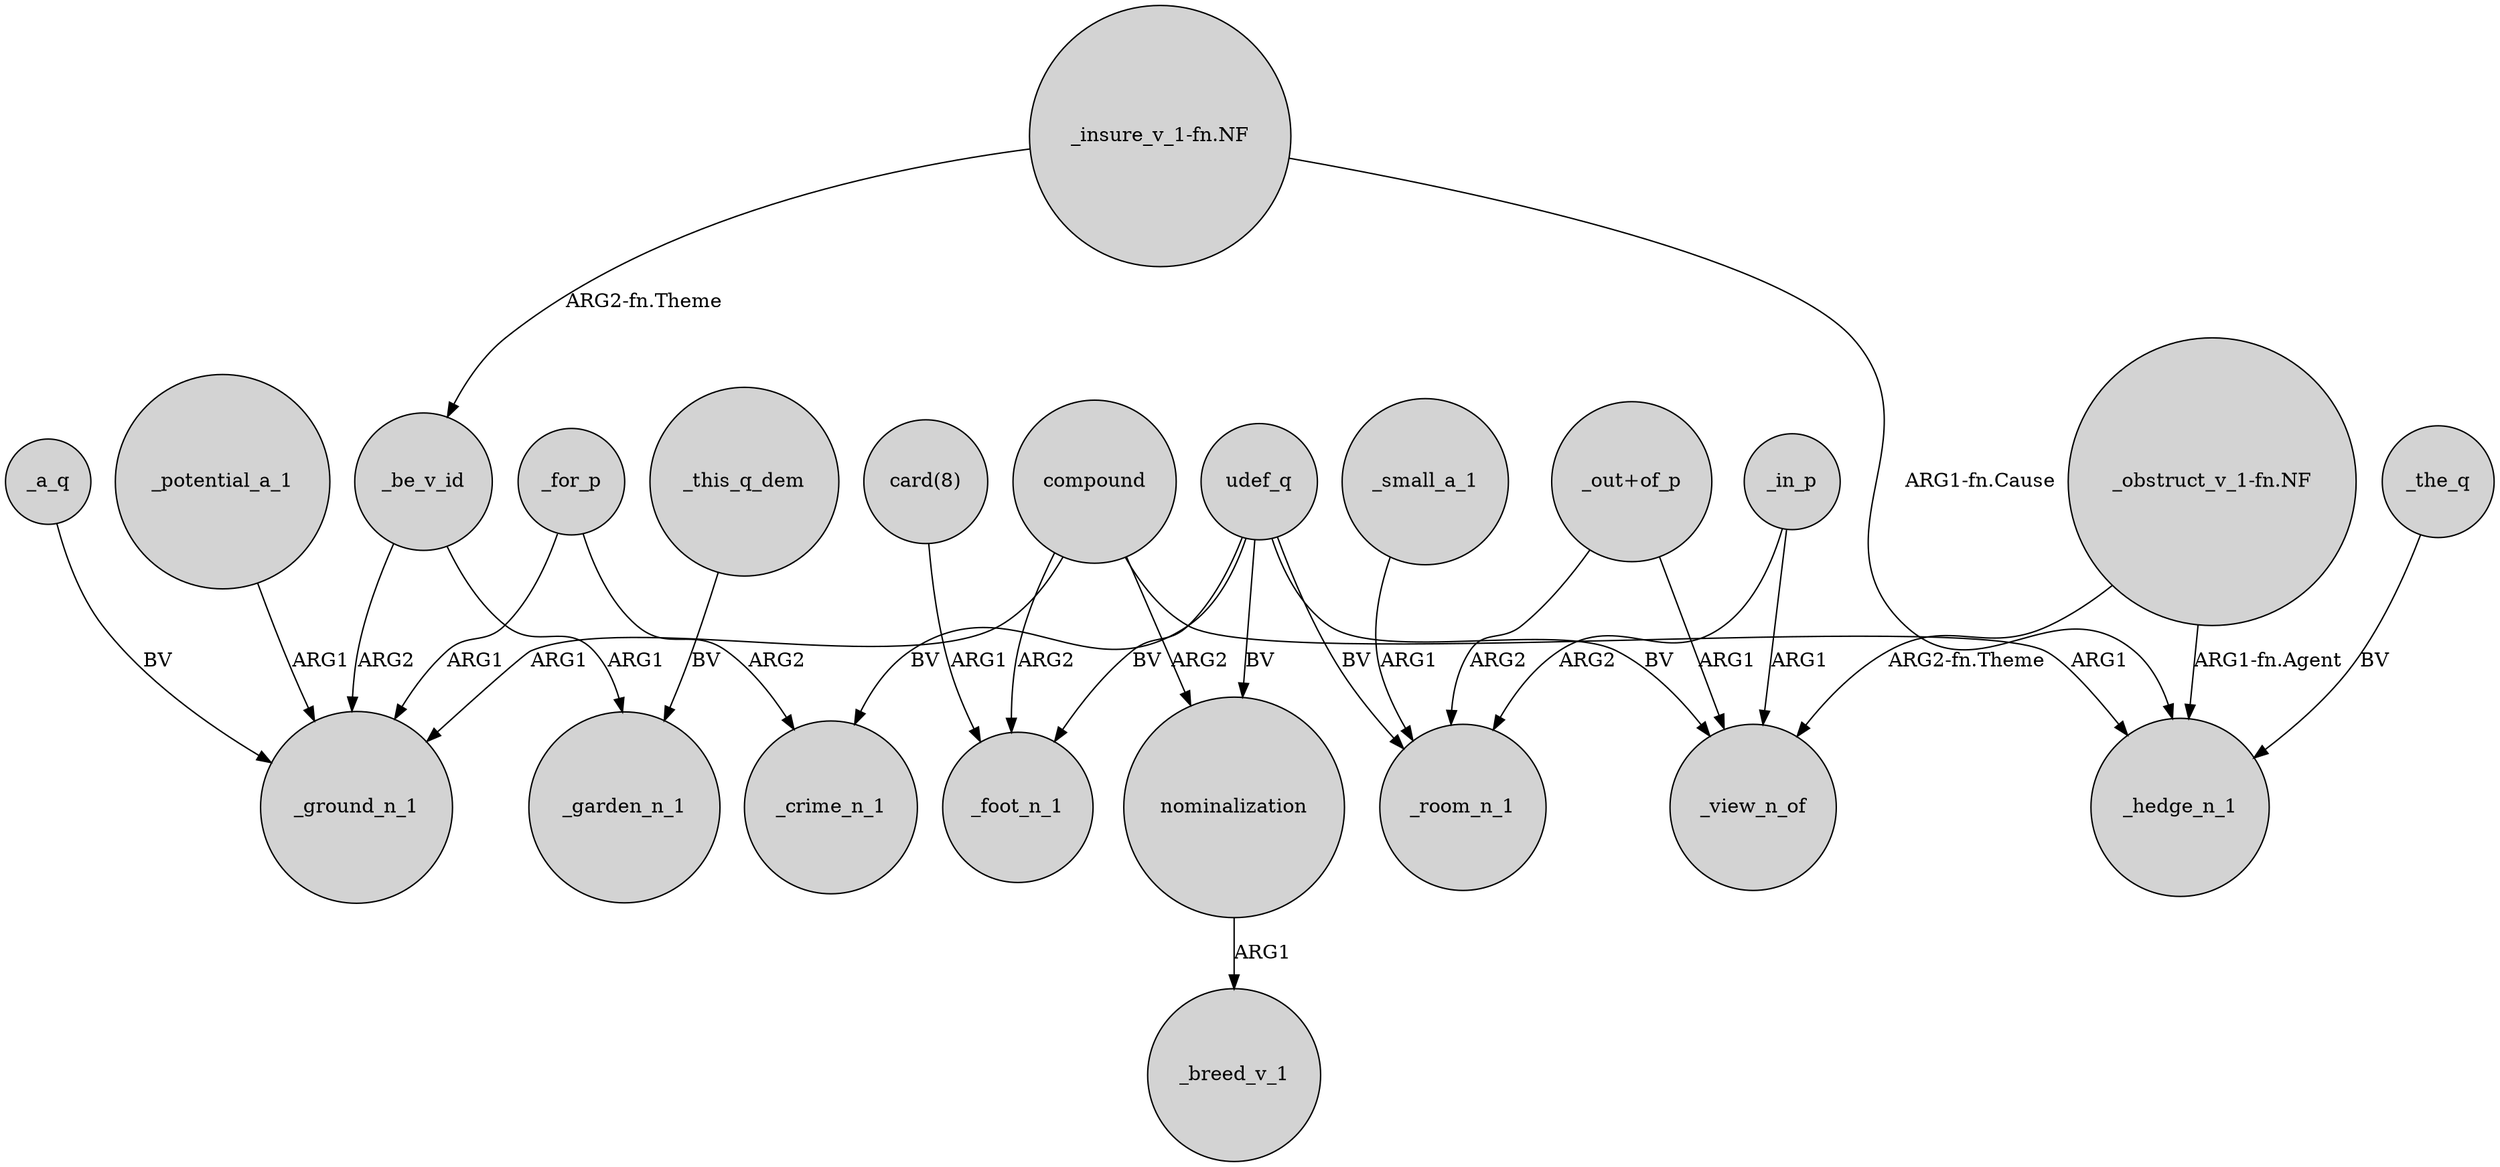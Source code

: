 digraph {
	node [shape=circle style=filled]
	"_insure_v_1-fn.NF" -> _be_v_id [label="ARG2-fn.Theme"]
	_small_a_1 -> _room_n_1 [label=ARG1]
	compound -> _foot_n_1 [label=ARG2]
	_potential_a_1 -> _ground_n_1 [label=ARG1]
	nominalization -> _breed_v_1 [label=ARG1]
	compound -> _ground_n_1 [label=ARG1]
	_the_q -> _hedge_n_1 [label=BV]
	_this_q_dem -> _garden_n_1 [label=BV]
	"card(8)" -> _foot_n_1 [label=ARG1]
	compound -> nominalization [label=ARG2]
	_be_v_id -> _ground_n_1 [label=ARG2]
	_for_p -> _ground_n_1 [label=ARG1]
	udef_q -> _foot_n_1 [label=BV]
	_in_p -> _view_n_of [label=ARG1]
	"_obstruct_v_1-fn.NF" -> _hedge_n_1 [label="ARG1-fn.Agent"]
	udef_q -> _room_n_1 [label=BV]
	udef_q -> nominalization [label=BV]
	_for_p -> _crime_n_1 [label=ARG2]
	"_obstruct_v_1-fn.NF" -> _view_n_of [label="ARG2-fn.Theme"]
	_be_v_id -> _garden_n_1 [label=ARG1]
	_in_p -> _room_n_1 [label=ARG2]
	_a_q -> _ground_n_1 [label=BV]
	compound -> _hedge_n_1 [label=ARG1]
	udef_q -> _view_n_of [label=BV]
	"_out+of_p" -> _view_n_of [label=ARG1]
	udef_q -> _crime_n_1 [label=BV]
	"_out+of_p" -> _room_n_1 [label=ARG2]
	"_insure_v_1-fn.NF" -> _hedge_n_1 [label="ARG1-fn.Cause"]
}
